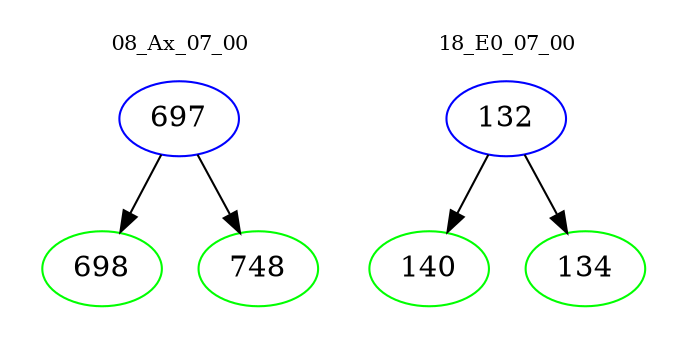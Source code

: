 digraph{
subgraph cluster_0 {
color = white
label = "08_Ax_07_00";
fontsize=10;
T0_697 [label="697", color="blue"]
T0_697 -> T0_698 [color="black"]
T0_698 [label="698", color="green"]
T0_697 -> T0_748 [color="black"]
T0_748 [label="748", color="green"]
}
subgraph cluster_1 {
color = white
label = "18_E0_07_00";
fontsize=10;
T1_132 [label="132", color="blue"]
T1_132 -> T1_140 [color="black"]
T1_140 [label="140", color="green"]
T1_132 -> T1_134 [color="black"]
T1_134 [label="134", color="green"]
}
}
